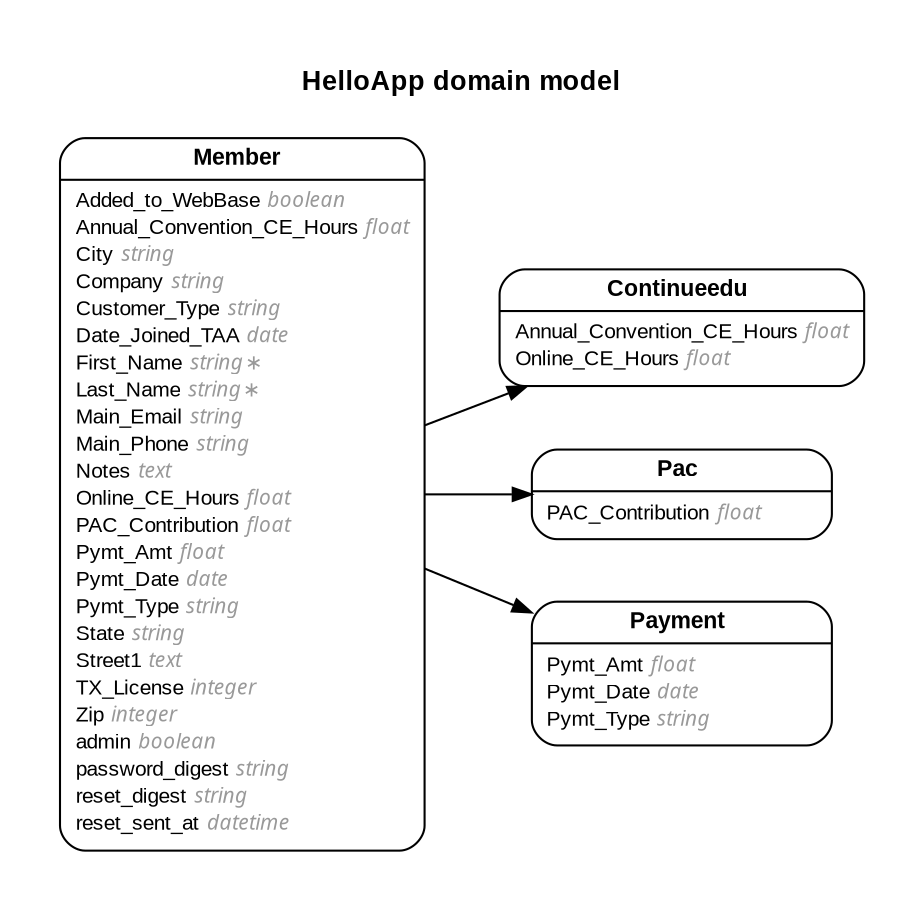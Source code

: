 digraph HelloApp {
rankdir = "LR";
ranksep = "0.5";
nodesep = "0.4";
pad = "0.4,0.4";
margin = "0,0";
concentrate = "true";
labelloc = "t";
fontsize = "13";
fontname = "Arial Bold";
node[ shape  =  "Mrecord" , fontsize  =  "10" , fontname  =  "Arial" , margin  =  "0.07,0.05" , penwidth  =  "1.0"];
edge[ fontname  =  "Arial" , fontsize  =  "7" , dir  =  "both" , arrowsize  =  "0.9" , penwidth  =  "1.0" , labelangle  =  "32" , labeldistance  =  "1.8"];
label = "HelloApp domain model\n\n";
m_Continueedu [label = <<table border="0" align="center" cellspacing="0.5" cellpadding="0" width="134">
  <tr><td align="center" valign="bottom" width="130"><font face="Arial Bold" point-size="11">Continueedu</font></td></tr>
</table>
|
<table border="0" align="left" cellspacing="2" cellpadding="0" width="134">
  <tr><td align="left" width="130" port="Annual_Convention_CE_Hours">Annual_Convention_CE_Hours <font face="Arail Italic" color="grey60">float</font></td></tr>
  <tr><td align="left" width="130" port="Online_CE_Hours">Online_CE_Hours <font face="Arail Italic" color="grey60">float</font></td></tr>
</table>
>];
m_Member [label = <<table border="0" align="center" cellspacing="0.5" cellpadding="0" width="134">
  <tr><td align="center" valign="bottom" width="130"><font face="Arial Bold" point-size="11">Member</font></td></tr>
</table>
|
<table border="0" align="left" cellspacing="2" cellpadding="0" width="134">
  <tr><td align="left" width="130" port="Added_to_WebBase">Added_to_WebBase <font face="Arail Italic" color="grey60">boolean</font></td></tr>
  <tr><td align="left" width="130" port="Annual_Convention_CE_Hours">Annual_Convention_CE_Hours <font face="Arail Italic" color="grey60">float</font></td></tr>
  <tr><td align="left" width="130" port="City">City <font face="Arail Italic" color="grey60">string</font></td></tr>
  <tr><td align="left" width="130" port="Company">Company <font face="Arail Italic" color="grey60">string</font></td></tr>
  <tr><td align="left" width="130" port="Customer_Type">Customer_Type <font face="Arail Italic" color="grey60">string</font></td></tr>
  <tr><td align="left" width="130" port="Date_Joined_TAA">Date_Joined_TAA <font face="Arail Italic" color="grey60">date</font></td></tr>
  <tr><td align="left" width="130" port="First_Name">First_Name <font face="Arail Italic" color="grey60">string ∗</font></td></tr>
  <tr><td align="left" width="130" port="Last_Name">Last_Name <font face="Arail Italic" color="grey60">string ∗</font></td></tr>
  <tr><td align="left" width="130" port="Main_Email">Main_Email <font face="Arail Italic" color="grey60">string</font></td></tr>
  <tr><td align="left" width="130" port="Main_Phone">Main_Phone <font face="Arail Italic" color="grey60">string</font></td></tr>
  <tr><td align="left" width="130" port="Notes">Notes <font face="Arail Italic" color="grey60">text</font></td></tr>
  <tr><td align="left" width="130" port="Online_CE_Hours">Online_CE_Hours <font face="Arail Italic" color="grey60">float</font></td></tr>
  <tr><td align="left" width="130" port="PAC_Contribution">PAC_Contribution <font face="Arail Italic" color="grey60">float</font></td></tr>
  <tr><td align="left" width="130" port="Pymt_Amt">Pymt_Amt <font face="Arail Italic" color="grey60">float</font></td></tr>
  <tr><td align="left" width="130" port="Pymt_Date">Pymt_Date <font face="Arail Italic" color="grey60">date</font></td></tr>
  <tr><td align="left" width="130" port="Pymt_Type">Pymt_Type <font face="Arail Italic" color="grey60">string</font></td></tr>
  <tr><td align="left" width="130" port="State">State <font face="Arail Italic" color="grey60">string</font></td></tr>
  <tr><td align="left" width="130" port="Street1">Street1 <font face="Arail Italic" color="grey60">text</font></td></tr>
  <tr><td align="left" width="130" port="TX_License">TX_License <font face="Arail Italic" color="grey60">integer</font></td></tr>
  <tr><td align="left" width="130" port="Zip">Zip <font face="Arail Italic" color="grey60">integer</font></td></tr>
  <tr><td align="left" width="130" port="admin">admin <font face="Arail Italic" color="grey60">boolean</font></td></tr>
  <tr><td align="left" width="130" port="password_digest">password_digest <font face="Arail Italic" color="grey60">string</font></td></tr>
  <tr><td align="left" width="130" port="reset_digest">reset_digest <font face="Arail Italic" color="grey60">string</font></td></tr>
  <tr><td align="left" width="130" port="reset_sent_at">reset_sent_at <font face="Arail Italic" color="grey60">datetime</font></td></tr>
</table>
>];
m_Pac [label = <<table border="0" align="center" cellspacing="0.5" cellpadding="0" width="134">
  <tr><td align="center" valign="bottom" width="130"><font face="Arial Bold" point-size="11">Pac</font></td></tr>
</table>
|
<table border="0" align="left" cellspacing="2" cellpadding="0" width="134">
  <tr><td align="left" width="130" port="PAC_Contribution">PAC_Contribution <font face="Arail Italic" color="grey60">float</font></td></tr>
</table>
>];
m_Payment [label = <<table border="0" align="center" cellspacing="0.5" cellpadding="0" width="134">
  <tr><td align="center" valign="bottom" width="130"><font face="Arial Bold" point-size="11">Payment</font></td></tr>
</table>
|
<table border="0" align="left" cellspacing="2" cellpadding="0" width="134">
  <tr><td align="left" width="130" port="Pymt_Amt">Pymt_Amt <font face="Arail Italic" color="grey60">float</font></td></tr>
  <tr><td align="left" width="130" port="Pymt_Date">Pymt_Date <font face="Arail Italic" color="grey60">date</font></td></tr>
  <tr><td align="left" width="130" port="Pymt_Type">Pymt_Type <font face="Arail Italic" color="grey60">string</font></td></tr>
</table>
>];
  m_Member -> m_Continueedu [arrowhead = "normal", arrowtail = "none", weight = "2"];
  m_Member -> m_Payment [arrowhead = "normal", arrowtail = "none", weight = "2"];
  m_Member -> m_Pac [arrowhead = "normal", arrowtail = "none", weight = "2"];
}
